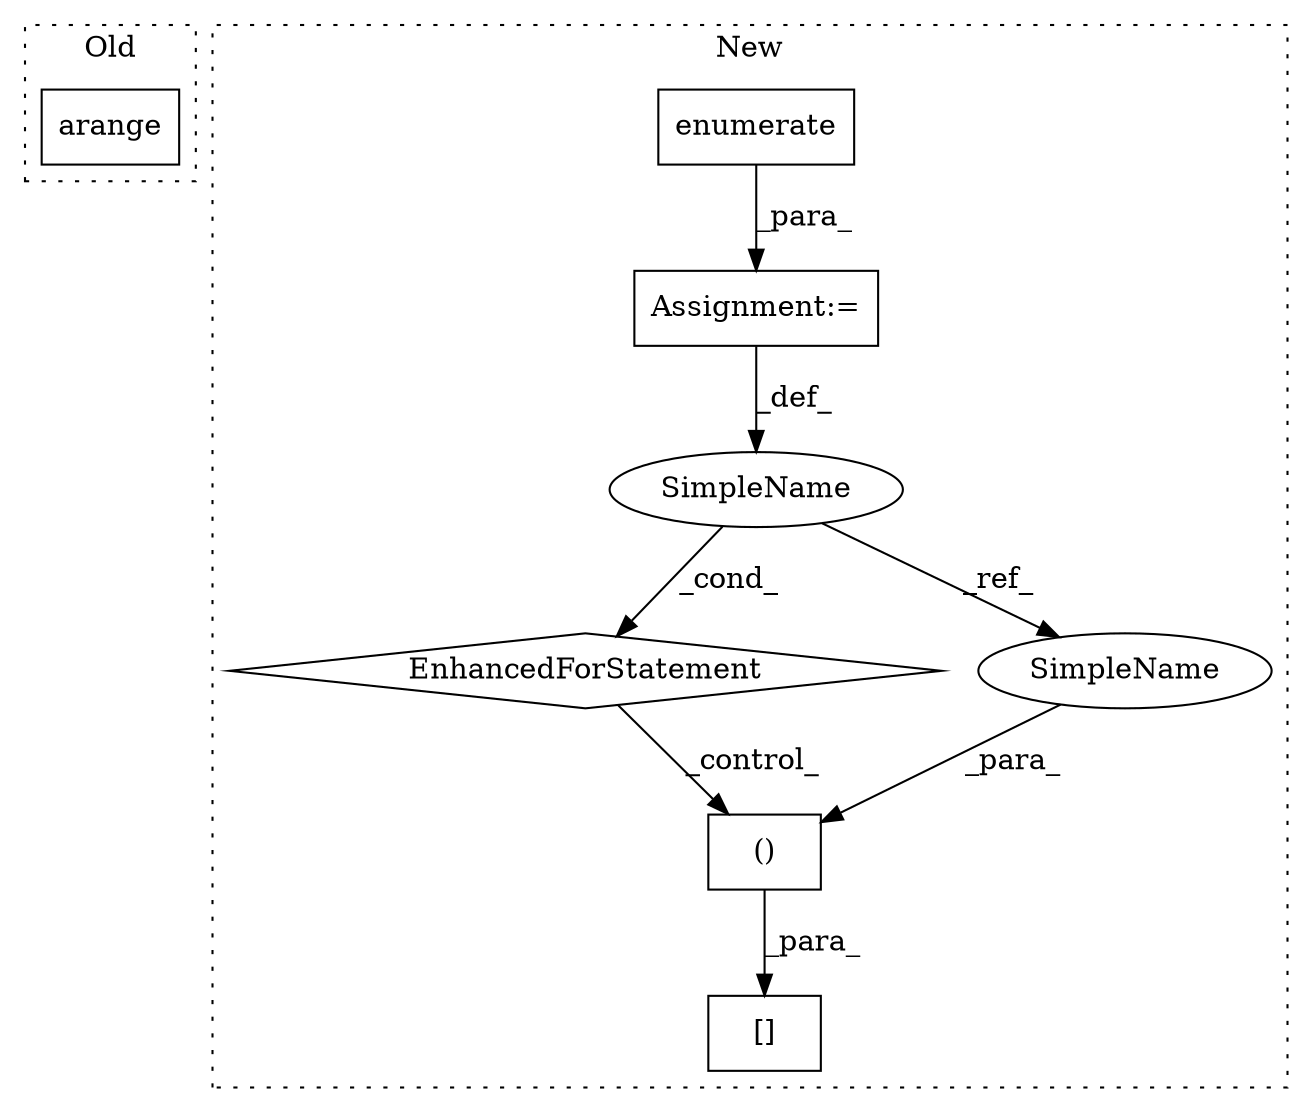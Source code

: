 digraph G {
subgraph cluster0 {
1 [label="arange" a="32" s="704,715" l="7,1" shape="box"];
label = "Old";
style="dotted";
}
subgraph cluster1 {
2 [label="enumerate" a="32" s="855,866" l="10,1" shape="box"];
3 [label="Assignment:=" a="7" s="776,867" l="69,2" shape="box"];
4 [label="EnhancedForStatement" a="70" s="776,867" l="69,2" shape="diamond"];
5 [label="[]" a="2" s="879,909" l="13,2" shape="box"];
6 [label="()" a="106" s="892" l="17" shape="box"];
7 [label="SimpleName" a="42" s="849" l="3" shape="ellipse"];
8 [label="SimpleName" a="42" s="906" l="3" shape="ellipse"];
label = "New";
style="dotted";
}
2 -> 3 [label="_para_"];
3 -> 7 [label="_def_"];
4 -> 6 [label="_control_"];
6 -> 5 [label="_para_"];
7 -> 4 [label="_cond_"];
7 -> 8 [label="_ref_"];
8 -> 6 [label="_para_"];
}